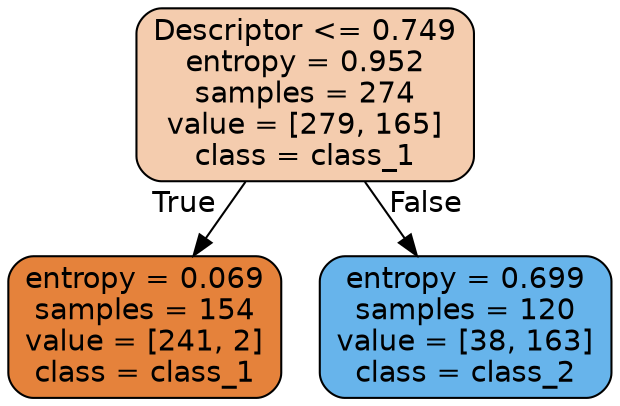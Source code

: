 digraph Tree {
node [shape=box, style="filled, rounded", color="black", fontname="helvetica"] ;
edge [fontname="helvetica"] ;
0 [label="Descriptor <= 0.749\nentropy = 0.952\nsamples = 274\nvalue = [279, 165]\nclass = class_1", fillcolor="#f4ccae"] ;
1 [label="entropy = 0.069\nsamples = 154\nvalue = [241, 2]\nclass = class_1", fillcolor="#e5823b"] ;
0 -> 1 [labeldistance=2.5, labelangle=45, headlabel="True"] ;
2 [label="entropy = 0.699\nsamples = 120\nvalue = [38, 163]\nclass = class_2", fillcolor="#67b4eb"] ;
0 -> 2 [labeldistance=2.5, labelangle=-45, headlabel="False"] ;
}